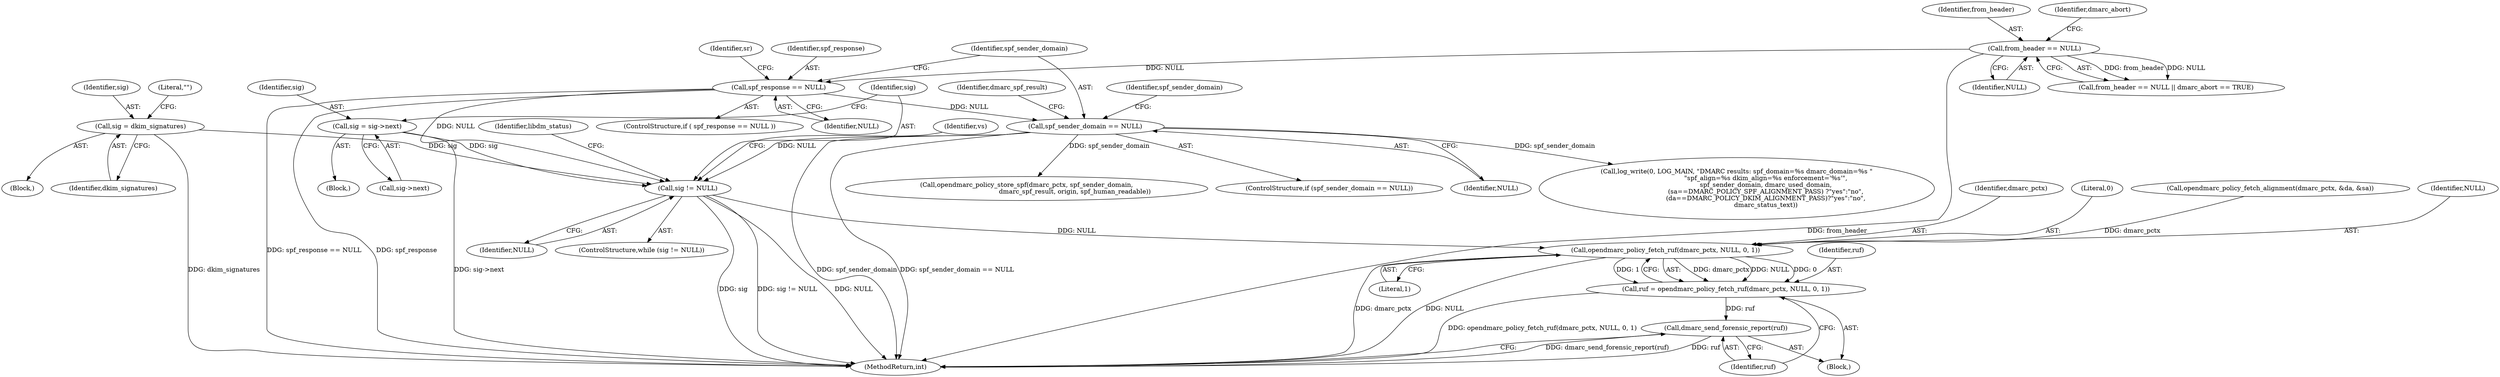 digraph "0_exim_5b7a7c051c9ab9ee7c924a611f90ef2be03e0ad0@pointer" {
"1000350" [label="(Call,sig != NULL)"];
"1000345" [label="(Call,sig = dkim_signatures)"];
"1000455" [label="(Call,sig = sig->next)"];
"1000207" [label="(Call,spf_sender_domain == NULL)"];
"1000202" [label="(Call,spf_response == NULL)"];
"1000150" [label="(Call,from_header == NULL)"];
"1000656" [label="(Call,opendmarc_policy_fetch_ruf(dmarc_pctx, NULL, 0, 1))"];
"1000654" [label="(Call,ruf = opendmarc_policy_fetch_ruf(dmarc_pctx, NULL, 0, 1))"];
"1000661" [label="(Call,dmarc_send_forensic_report(ruf))"];
"1000201" [label="(ControlStructure,if ( spf_response == NULL ))"];
"1000347" [label="(Identifier,dkim_signatures)"];
"1000661" [label="(Call,dmarc_send_forensic_report(ruf))"];
"1000151" [label="(Identifier,from_header)"];
"1000455" [label="(Call,sig = sig->next)"];
"1000461" [label="(Identifier,libdm_status)"];
"1000346" [label="(Identifier,sig)"];
"1000663" [label="(MethodReturn,int)"];
"1000657" [label="(Identifier,dmarc_pctx)"];
"1000204" [label="(Identifier,NULL)"];
"1000659" [label="(Literal,0)"];
"1000120" [label="(Block,)"];
"1000632" [label="(Call,log_write(0, LOG_MAIN, \"DMARC results: spf_domain=%s dmarc_domain=%s \"\n                             \"spf_align=%s dkim_align=%s enforcement='%s'\",\n                             spf_sender_domain, dmarc_used_domain,\n                             (sa==DMARC_POLICY_SPF_ALIGNMENT_PASS) ?\"yes\":\"no\",\n                             (da==DMARC_POLICY_DKIM_ALIGNMENT_PASS)?\"yes\":\"no\",\n                             dmarc_status_text))"];
"1000345" [label="(Call,sig = dkim_signatures)"];
"1000212" [label="(Identifier,spf_sender_domain)"];
"1000225" [label="(Identifier,dmarc_spf_result)"];
"1000209" [label="(Identifier,NULL)"];
"1000655" [label="(Identifier,ruf)"];
"1000662" [label="(Identifier,ruf)"];
"1000654" [label="(Call,ruf = opendmarc_policy_fetch_ruf(dmarc_pctx, NULL, 0, 1))"];
"1000207" [label="(Call,spf_sender_domain == NULL)"];
"1000152" [label="(Identifier,NULL)"];
"1000327" [label="(Call,opendmarc_policy_store_spf(dmarc_pctx, spf_sender_domain,\n                                                dmarc_spf_result, origin, spf_human_readable))"];
"1000237" [label="(Identifier,sr)"];
"1000359" [label="(Identifier,vs)"];
"1000203" [label="(Identifier,spf_response)"];
"1000208" [label="(Identifier,spf_sender_domain)"];
"1000150" [label="(Call,from_header == NULL)"];
"1000608" [label="(Call,opendmarc_policy_fetch_alignment(dmarc_pctx, &da, &sa))"];
"1000349" [label="(ControlStructure,while (sig != NULL))"];
"1000202" [label="(Call,spf_response == NULL)"];
"1000656" [label="(Call,opendmarc_policy_fetch_ruf(dmarc_pctx, NULL, 0, 1))"];
"1000353" [label="(Block,)"];
"1000351" [label="(Identifier,sig)"];
"1000352" [label="(Identifier,NULL)"];
"1000149" [label="(Call,from_header == NULL || dmarc_abort == TRUE)"];
"1000631" [label="(Block,)"];
"1000456" [label="(Identifier,sig)"];
"1000350" [label="(Call,sig != NULL)"];
"1000660" [label="(Literal,1)"];
"1000154" [label="(Identifier,dmarc_abort)"];
"1000457" [label="(Call,sig->next)"];
"1000206" [label="(ControlStructure,if (spf_sender_domain == NULL))"];
"1000348" [label="(Literal,\"\")"];
"1000658" [label="(Identifier,NULL)"];
"1000350" -> "1000349"  [label="AST: "];
"1000350" -> "1000352"  [label="CFG: "];
"1000351" -> "1000350"  [label="AST: "];
"1000352" -> "1000350"  [label="AST: "];
"1000359" -> "1000350"  [label="CFG: "];
"1000461" -> "1000350"  [label="CFG: "];
"1000350" -> "1000663"  [label="DDG: sig"];
"1000350" -> "1000663"  [label="DDG: sig != NULL"];
"1000350" -> "1000663"  [label="DDG: NULL"];
"1000345" -> "1000350"  [label="DDG: sig"];
"1000455" -> "1000350"  [label="DDG: sig"];
"1000207" -> "1000350"  [label="DDG: NULL"];
"1000202" -> "1000350"  [label="DDG: NULL"];
"1000350" -> "1000656"  [label="DDG: NULL"];
"1000345" -> "1000120"  [label="AST: "];
"1000345" -> "1000347"  [label="CFG: "];
"1000346" -> "1000345"  [label="AST: "];
"1000347" -> "1000345"  [label="AST: "];
"1000348" -> "1000345"  [label="CFG: "];
"1000345" -> "1000663"  [label="DDG: dkim_signatures"];
"1000455" -> "1000353"  [label="AST: "];
"1000455" -> "1000457"  [label="CFG: "];
"1000456" -> "1000455"  [label="AST: "];
"1000457" -> "1000455"  [label="AST: "];
"1000351" -> "1000455"  [label="CFG: "];
"1000455" -> "1000663"  [label="DDG: sig->next"];
"1000207" -> "1000206"  [label="AST: "];
"1000207" -> "1000209"  [label="CFG: "];
"1000208" -> "1000207"  [label="AST: "];
"1000209" -> "1000207"  [label="AST: "];
"1000212" -> "1000207"  [label="CFG: "];
"1000225" -> "1000207"  [label="CFG: "];
"1000207" -> "1000663"  [label="DDG: spf_sender_domain"];
"1000207" -> "1000663"  [label="DDG: spf_sender_domain == NULL"];
"1000202" -> "1000207"  [label="DDG: NULL"];
"1000207" -> "1000327"  [label="DDG: spf_sender_domain"];
"1000207" -> "1000632"  [label="DDG: spf_sender_domain"];
"1000202" -> "1000201"  [label="AST: "];
"1000202" -> "1000204"  [label="CFG: "];
"1000203" -> "1000202"  [label="AST: "];
"1000204" -> "1000202"  [label="AST: "];
"1000208" -> "1000202"  [label="CFG: "];
"1000237" -> "1000202"  [label="CFG: "];
"1000202" -> "1000663"  [label="DDG: spf_response"];
"1000202" -> "1000663"  [label="DDG: spf_response == NULL"];
"1000150" -> "1000202"  [label="DDG: NULL"];
"1000150" -> "1000149"  [label="AST: "];
"1000150" -> "1000152"  [label="CFG: "];
"1000151" -> "1000150"  [label="AST: "];
"1000152" -> "1000150"  [label="AST: "];
"1000154" -> "1000150"  [label="CFG: "];
"1000149" -> "1000150"  [label="CFG: "];
"1000150" -> "1000663"  [label="DDG: from_header"];
"1000150" -> "1000149"  [label="DDG: from_header"];
"1000150" -> "1000149"  [label="DDG: NULL"];
"1000656" -> "1000654"  [label="AST: "];
"1000656" -> "1000660"  [label="CFG: "];
"1000657" -> "1000656"  [label="AST: "];
"1000658" -> "1000656"  [label="AST: "];
"1000659" -> "1000656"  [label="AST: "];
"1000660" -> "1000656"  [label="AST: "];
"1000654" -> "1000656"  [label="CFG: "];
"1000656" -> "1000663"  [label="DDG: NULL"];
"1000656" -> "1000663"  [label="DDG: dmarc_pctx"];
"1000656" -> "1000654"  [label="DDG: dmarc_pctx"];
"1000656" -> "1000654"  [label="DDG: NULL"];
"1000656" -> "1000654"  [label="DDG: 0"];
"1000656" -> "1000654"  [label="DDG: 1"];
"1000608" -> "1000656"  [label="DDG: dmarc_pctx"];
"1000654" -> "1000631"  [label="AST: "];
"1000655" -> "1000654"  [label="AST: "];
"1000662" -> "1000654"  [label="CFG: "];
"1000654" -> "1000663"  [label="DDG: opendmarc_policy_fetch_ruf(dmarc_pctx, NULL, 0, 1)"];
"1000654" -> "1000661"  [label="DDG: ruf"];
"1000661" -> "1000631"  [label="AST: "];
"1000661" -> "1000662"  [label="CFG: "];
"1000662" -> "1000661"  [label="AST: "];
"1000663" -> "1000661"  [label="CFG: "];
"1000661" -> "1000663"  [label="DDG: dmarc_send_forensic_report(ruf)"];
"1000661" -> "1000663"  [label="DDG: ruf"];
}
